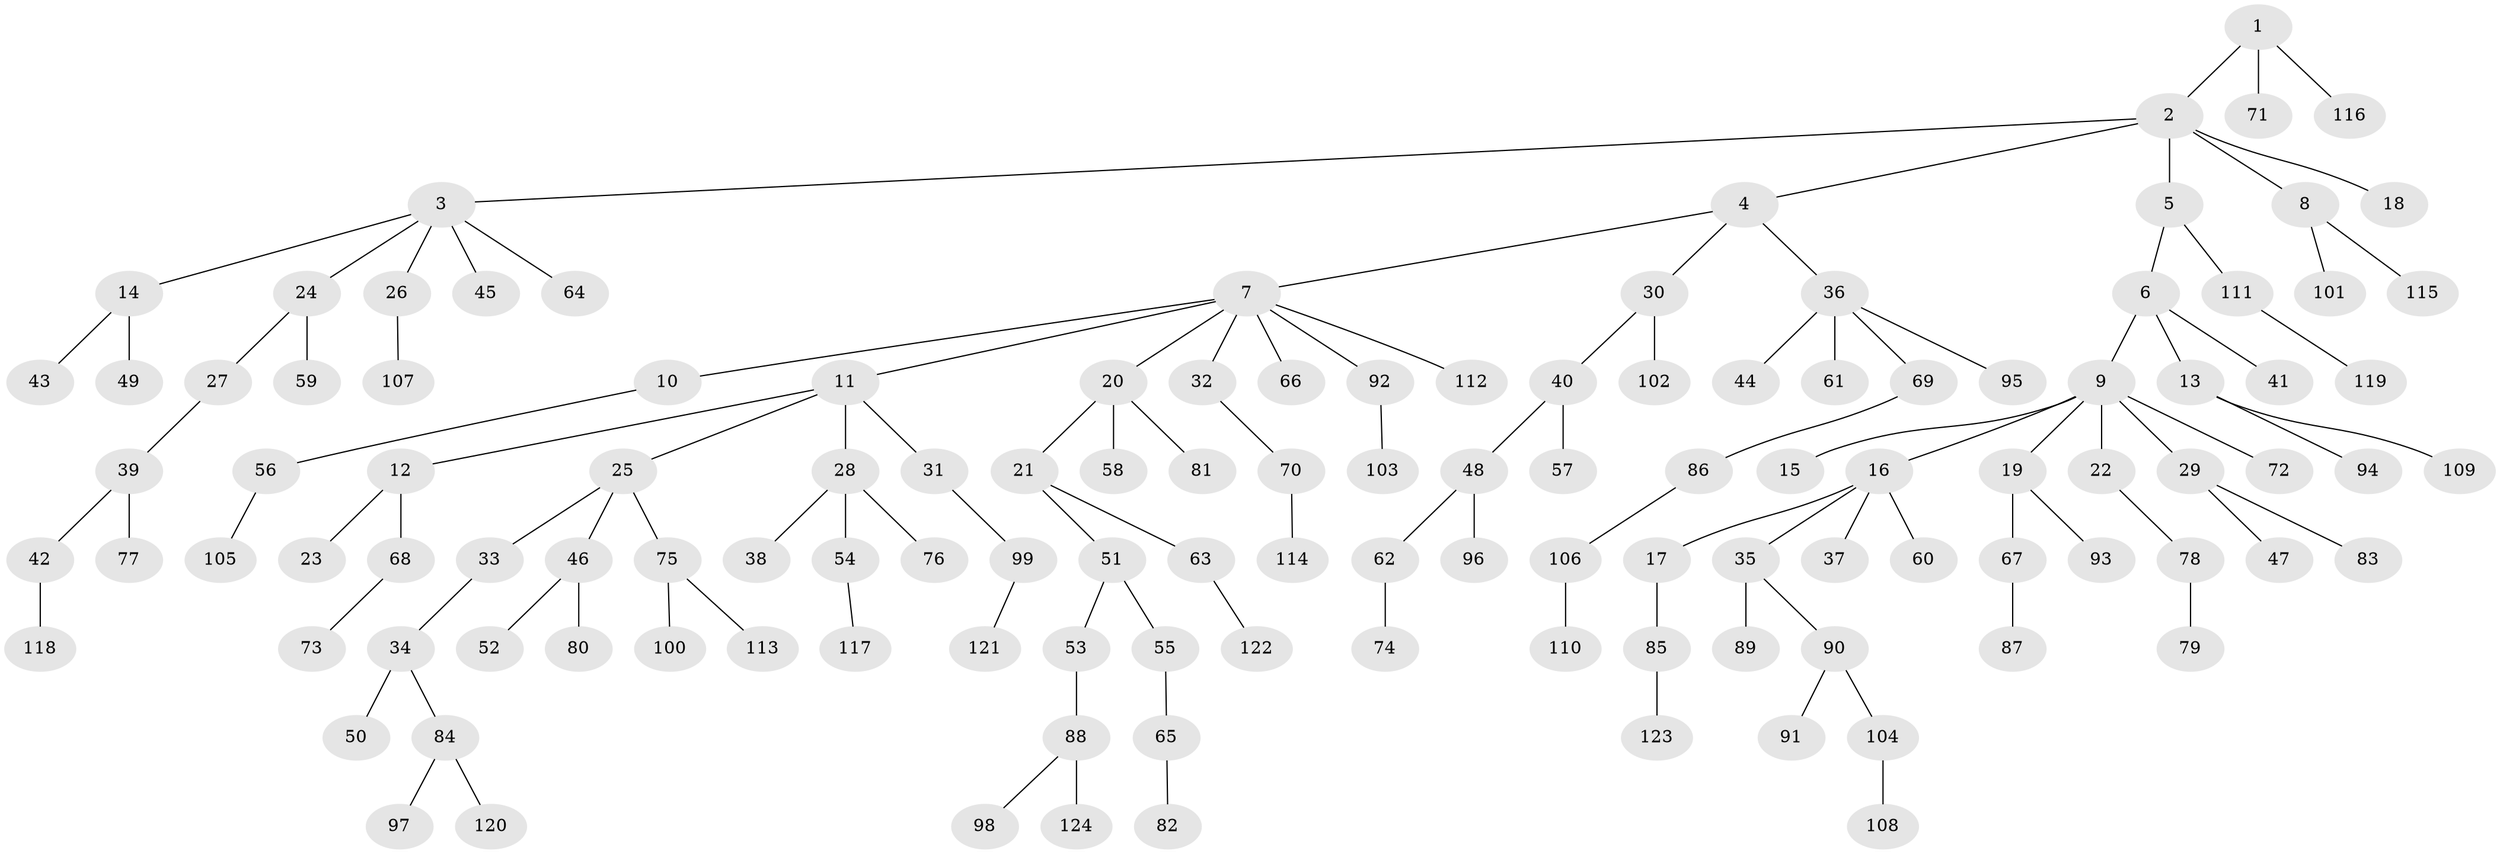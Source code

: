 // Generated by graph-tools (version 1.1) at 2025/52/03/09/25 04:52:42]
// undirected, 124 vertices, 123 edges
graph export_dot {
graph [start="1"]
  node [color=gray90,style=filled];
  1;
  2;
  3;
  4;
  5;
  6;
  7;
  8;
  9;
  10;
  11;
  12;
  13;
  14;
  15;
  16;
  17;
  18;
  19;
  20;
  21;
  22;
  23;
  24;
  25;
  26;
  27;
  28;
  29;
  30;
  31;
  32;
  33;
  34;
  35;
  36;
  37;
  38;
  39;
  40;
  41;
  42;
  43;
  44;
  45;
  46;
  47;
  48;
  49;
  50;
  51;
  52;
  53;
  54;
  55;
  56;
  57;
  58;
  59;
  60;
  61;
  62;
  63;
  64;
  65;
  66;
  67;
  68;
  69;
  70;
  71;
  72;
  73;
  74;
  75;
  76;
  77;
  78;
  79;
  80;
  81;
  82;
  83;
  84;
  85;
  86;
  87;
  88;
  89;
  90;
  91;
  92;
  93;
  94;
  95;
  96;
  97;
  98;
  99;
  100;
  101;
  102;
  103;
  104;
  105;
  106;
  107;
  108;
  109;
  110;
  111;
  112;
  113;
  114;
  115;
  116;
  117;
  118;
  119;
  120;
  121;
  122;
  123;
  124;
  1 -- 2;
  1 -- 71;
  1 -- 116;
  2 -- 3;
  2 -- 4;
  2 -- 5;
  2 -- 8;
  2 -- 18;
  3 -- 14;
  3 -- 24;
  3 -- 26;
  3 -- 45;
  3 -- 64;
  4 -- 7;
  4 -- 30;
  4 -- 36;
  5 -- 6;
  5 -- 111;
  6 -- 9;
  6 -- 13;
  6 -- 41;
  7 -- 10;
  7 -- 11;
  7 -- 20;
  7 -- 32;
  7 -- 66;
  7 -- 92;
  7 -- 112;
  8 -- 101;
  8 -- 115;
  9 -- 15;
  9 -- 16;
  9 -- 19;
  9 -- 22;
  9 -- 29;
  9 -- 72;
  10 -- 56;
  11 -- 12;
  11 -- 25;
  11 -- 28;
  11 -- 31;
  12 -- 23;
  12 -- 68;
  13 -- 94;
  13 -- 109;
  14 -- 43;
  14 -- 49;
  16 -- 17;
  16 -- 35;
  16 -- 37;
  16 -- 60;
  17 -- 85;
  19 -- 67;
  19 -- 93;
  20 -- 21;
  20 -- 58;
  20 -- 81;
  21 -- 51;
  21 -- 63;
  22 -- 78;
  24 -- 27;
  24 -- 59;
  25 -- 33;
  25 -- 46;
  25 -- 75;
  26 -- 107;
  27 -- 39;
  28 -- 38;
  28 -- 54;
  28 -- 76;
  29 -- 47;
  29 -- 83;
  30 -- 40;
  30 -- 102;
  31 -- 99;
  32 -- 70;
  33 -- 34;
  34 -- 50;
  34 -- 84;
  35 -- 89;
  35 -- 90;
  36 -- 44;
  36 -- 61;
  36 -- 69;
  36 -- 95;
  39 -- 42;
  39 -- 77;
  40 -- 48;
  40 -- 57;
  42 -- 118;
  46 -- 52;
  46 -- 80;
  48 -- 62;
  48 -- 96;
  51 -- 53;
  51 -- 55;
  53 -- 88;
  54 -- 117;
  55 -- 65;
  56 -- 105;
  62 -- 74;
  63 -- 122;
  65 -- 82;
  67 -- 87;
  68 -- 73;
  69 -- 86;
  70 -- 114;
  75 -- 100;
  75 -- 113;
  78 -- 79;
  84 -- 97;
  84 -- 120;
  85 -- 123;
  86 -- 106;
  88 -- 98;
  88 -- 124;
  90 -- 91;
  90 -- 104;
  92 -- 103;
  99 -- 121;
  104 -- 108;
  106 -- 110;
  111 -- 119;
}
